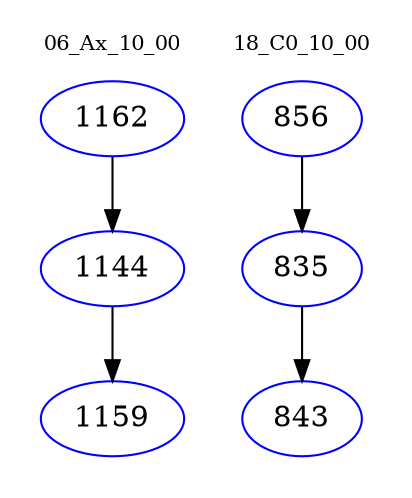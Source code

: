 digraph{
subgraph cluster_0 {
color = white
label = "06_Ax_10_00";
fontsize=10;
T0_1162 [label="1162", color="blue"]
T0_1162 -> T0_1144 [color="black"]
T0_1144 [label="1144", color="blue"]
T0_1144 -> T0_1159 [color="black"]
T0_1159 [label="1159", color="blue"]
}
subgraph cluster_1 {
color = white
label = "18_C0_10_00";
fontsize=10;
T1_856 [label="856", color="blue"]
T1_856 -> T1_835 [color="black"]
T1_835 [label="835", color="blue"]
T1_835 -> T1_843 [color="black"]
T1_843 [label="843", color="blue"]
}
}
